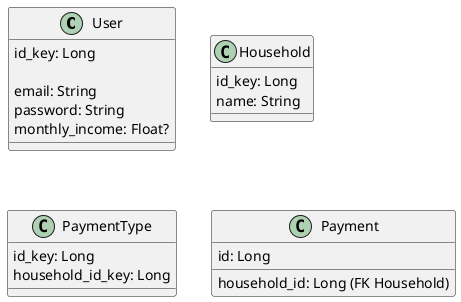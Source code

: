 @startuml

class User {
    id_key: Long

    email: String
    password: String
    monthly_income: Float?
}

class Household {
    id_key: Long
    name: String

}

class PaymentType {
    id_key: Long
    household_id_key: Long


}

class Payment {
    id: Long
    household_id: Long (FK Household)

}

@enduml